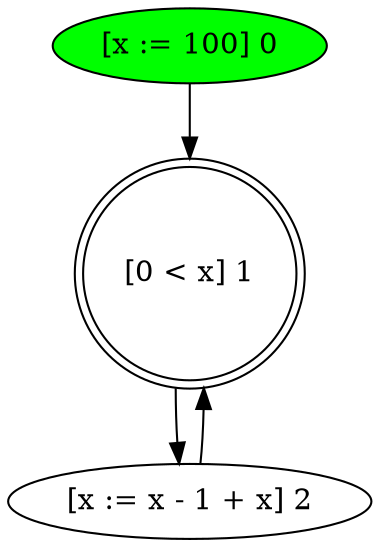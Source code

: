 digraph G {
{
1 [shape = doublecircle, label="[0 < x] 1  "]
}
{1[label= "[0 < x] 1"]} -> { 2 }
{
0 [style = filled fillcolor = green, label ="[x := 100] 0" ]
}
{0[label= "[x := 100] 0"]} -> { 1 }
{2[label= "[x := x - 1 + x] 2"]} -> { 1 }
}